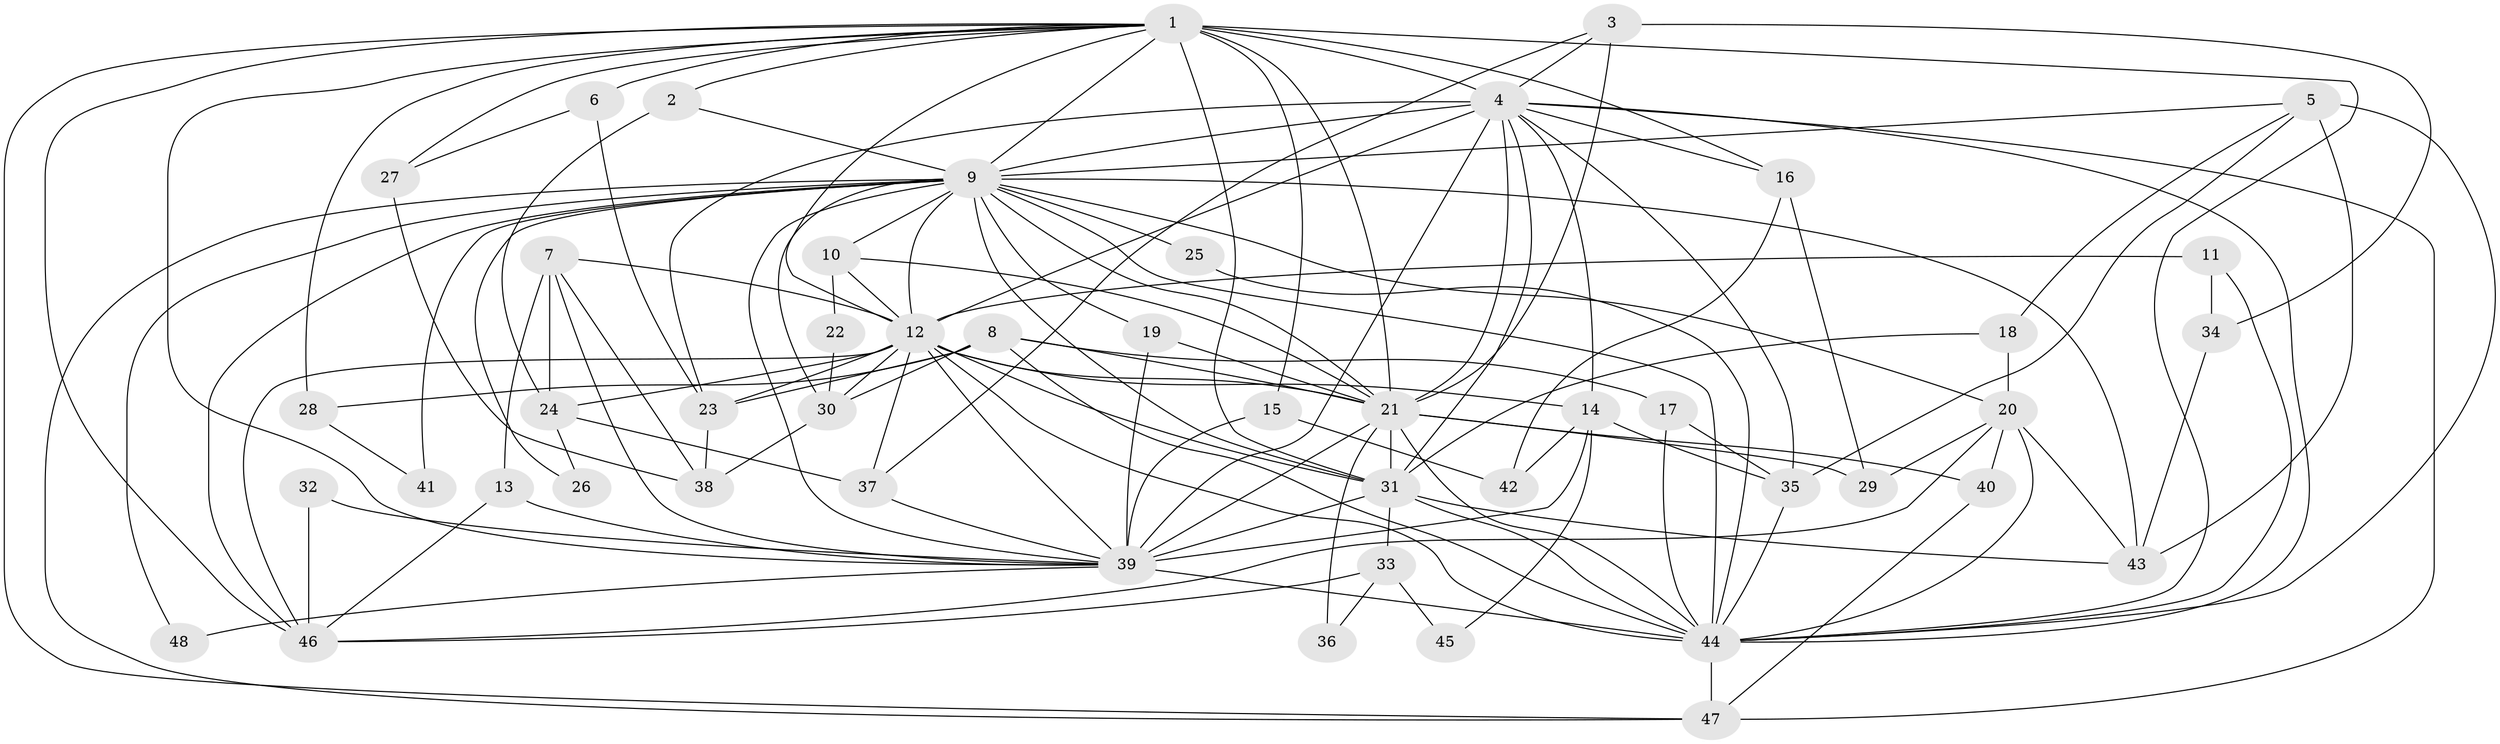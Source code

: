 // original degree distribution, {14: 0.010526315789473684, 13: 0.010526315789473684, 22: 0.010526315789473684, 21: 0.021052631578947368, 9: 0.010526315789473684, 26: 0.010526315789473684, 18: 0.010526315789473684, 23: 0.010526315789473684, 16: 0.010526315789473684, 2: 0.45263157894736844, 3: 0.23157894736842105, 6: 0.021052631578947368, 4: 0.12631578947368421, 5: 0.042105263157894736, 8: 0.010526315789473684, 7: 0.010526315789473684}
// Generated by graph-tools (version 1.1) at 2025/01/03/09/25 03:01:23]
// undirected, 48 vertices, 133 edges
graph export_dot {
graph [start="1"]
  node [color=gray90,style=filled];
  1;
  2;
  3;
  4;
  5;
  6;
  7;
  8;
  9;
  10;
  11;
  12;
  13;
  14;
  15;
  16;
  17;
  18;
  19;
  20;
  21;
  22;
  23;
  24;
  25;
  26;
  27;
  28;
  29;
  30;
  31;
  32;
  33;
  34;
  35;
  36;
  37;
  38;
  39;
  40;
  41;
  42;
  43;
  44;
  45;
  46;
  47;
  48;
  1 -- 2 [weight=1.0];
  1 -- 4 [weight=3.0];
  1 -- 6 [weight=1.0];
  1 -- 9 [weight=1.0];
  1 -- 12 [weight=1.0];
  1 -- 15 [weight=1.0];
  1 -- 16 [weight=1.0];
  1 -- 21 [weight=2.0];
  1 -- 27 [weight=1.0];
  1 -- 28 [weight=1.0];
  1 -- 31 [weight=1.0];
  1 -- 39 [weight=1.0];
  1 -- 44 [weight=1.0];
  1 -- 46 [weight=1.0];
  1 -- 47 [weight=1.0];
  2 -- 9 [weight=1.0];
  2 -- 24 [weight=1.0];
  3 -- 4 [weight=1.0];
  3 -- 21 [weight=1.0];
  3 -- 34 [weight=1.0];
  3 -- 37 [weight=1.0];
  4 -- 9 [weight=3.0];
  4 -- 12 [weight=4.0];
  4 -- 14 [weight=1.0];
  4 -- 16 [weight=1.0];
  4 -- 21 [weight=3.0];
  4 -- 23 [weight=1.0];
  4 -- 31 [weight=3.0];
  4 -- 35 [weight=1.0];
  4 -- 39 [weight=5.0];
  4 -- 44 [weight=4.0];
  4 -- 47 [weight=1.0];
  5 -- 9 [weight=1.0];
  5 -- 18 [weight=1.0];
  5 -- 35 [weight=1.0];
  5 -- 43 [weight=1.0];
  5 -- 44 [weight=1.0];
  6 -- 23 [weight=1.0];
  6 -- 27 [weight=1.0];
  7 -- 12 [weight=1.0];
  7 -- 13 [weight=1.0];
  7 -- 24 [weight=1.0];
  7 -- 38 [weight=1.0];
  7 -- 39 [weight=1.0];
  8 -- 17 [weight=1.0];
  8 -- 21 [weight=1.0];
  8 -- 23 [weight=1.0];
  8 -- 28 [weight=1.0];
  8 -- 30 [weight=1.0];
  8 -- 44 [weight=1.0];
  9 -- 10 [weight=1.0];
  9 -- 12 [weight=1.0];
  9 -- 19 [weight=1.0];
  9 -- 20 [weight=1.0];
  9 -- 21 [weight=2.0];
  9 -- 25 [weight=2.0];
  9 -- 26 [weight=1.0];
  9 -- 30 [weight=1.0];
  9 -- 31 [weight=1.0];
  9 -- 39 [weight=1.0];
  9 -- 41 [weight=1.0];
  9 -- 43 [weight=1.0];
  9 -- 44 [weight=2.0];
  9 -- 46 [weight=1.0];
  9 -- 47 [weight=1.0];
  9 -- 48 [weight=1.0];
  10 -- 12 [weight=1.0];
  10 -- 21 [weight=1.0];
  10 -- 22 [weight=1.0];
  11 -- 12 [weight=1.0];
  11 -- 34 [weight=1.0];
  11 -- 44 [weight=1.0];
  12 -- 14 [weight=1.0];
  12 -- 21 [weight=1.0];
  12 -- 23 [weight=1.0];
  12 -- 24 [weight=2.0];
  12 -- 30 [weight=1.0];
  12 -- 31 [weight=1.0];
  12 -- 37 [weight=1.0];
  12 -- 39 [weight=2.0];
  12 -- 44 [weight=1.0];
  12 -- 46 [weight=1.0];
  13 -- 39 [weight=1.0];
  13 -- 46 [weight=1.0];
  14 -- 35 [weight=1.0];
  14 -- 39 [weight=1.0];
  14 -- 42 [weight=1.0];
  14 -- 45 [weight=1.0];
  15 -- 39 [weight=1.0];
  15 -- 42 [weight=1.0];
  16 -- 29 [weight=1.0];
  16 -- 42 [weight=1.0];
  17 -- 35 [weight=1.0];
  17 -- 44 [weight=1.0];
  18 -- 20 [weight=1.0];
  18 -- 31 [weight=1.0];
  19 -- 21 [weight=1.0];
  19 -- 39 [weight=1.0];
  20 -- 29 [weight=1.0];
  20 -- 40 [weight=2.0];
  20 -- 43 [weight=1.0];
  20 -- 44 [weight=1.0];
  20 -- 46 [weight=1.0];
  21 -- 29 [weight=1.0];
  21 -- 31 [weight=1.0];
  21 -- 36 [weight=2.0];
  21 -- 39 [weight=1.0];
  21 -- 40 [weight=1.0];
  21 -- 44 [weight=2.0];
  22 -- 30 [weight=1.0];
  23 -- 38 [weight=1.0];
  24 -- 26 [weight=1.0];
  24 -- 37 [weight=1.0];
  25 -- 44 [weight=1.0];
  27 -- 38 [weight=1.0];
  28 -- 41 [weight=1.0];
  30 -- 38 [weight=1.0];
  31 -- 33 [weight=1.0];
  31 -- 39 [weight=2.0];
  31 -- 43 [weight=1.0];
  31 -- 44 [weight=1.0];
  32 -- 39 [weight=2.0];
  32 -- 46 [weight=1.0];
  33 -- 36 [weight=1.0];
  33 -- 45 [weight=1.0];
  33 -- 46 [weight=1.0];
  34 -- 43 [weight=1.0];
  35 -- 44 [weight=1.0];
  37 -- 39 [weight=1.0];
  39 -- 44 [weight=2.0];
  39 -- 48 [weight=1.0];
  40 -- 47 [weight=1.0];
  44 -- 47 [weight=1.0];
}
